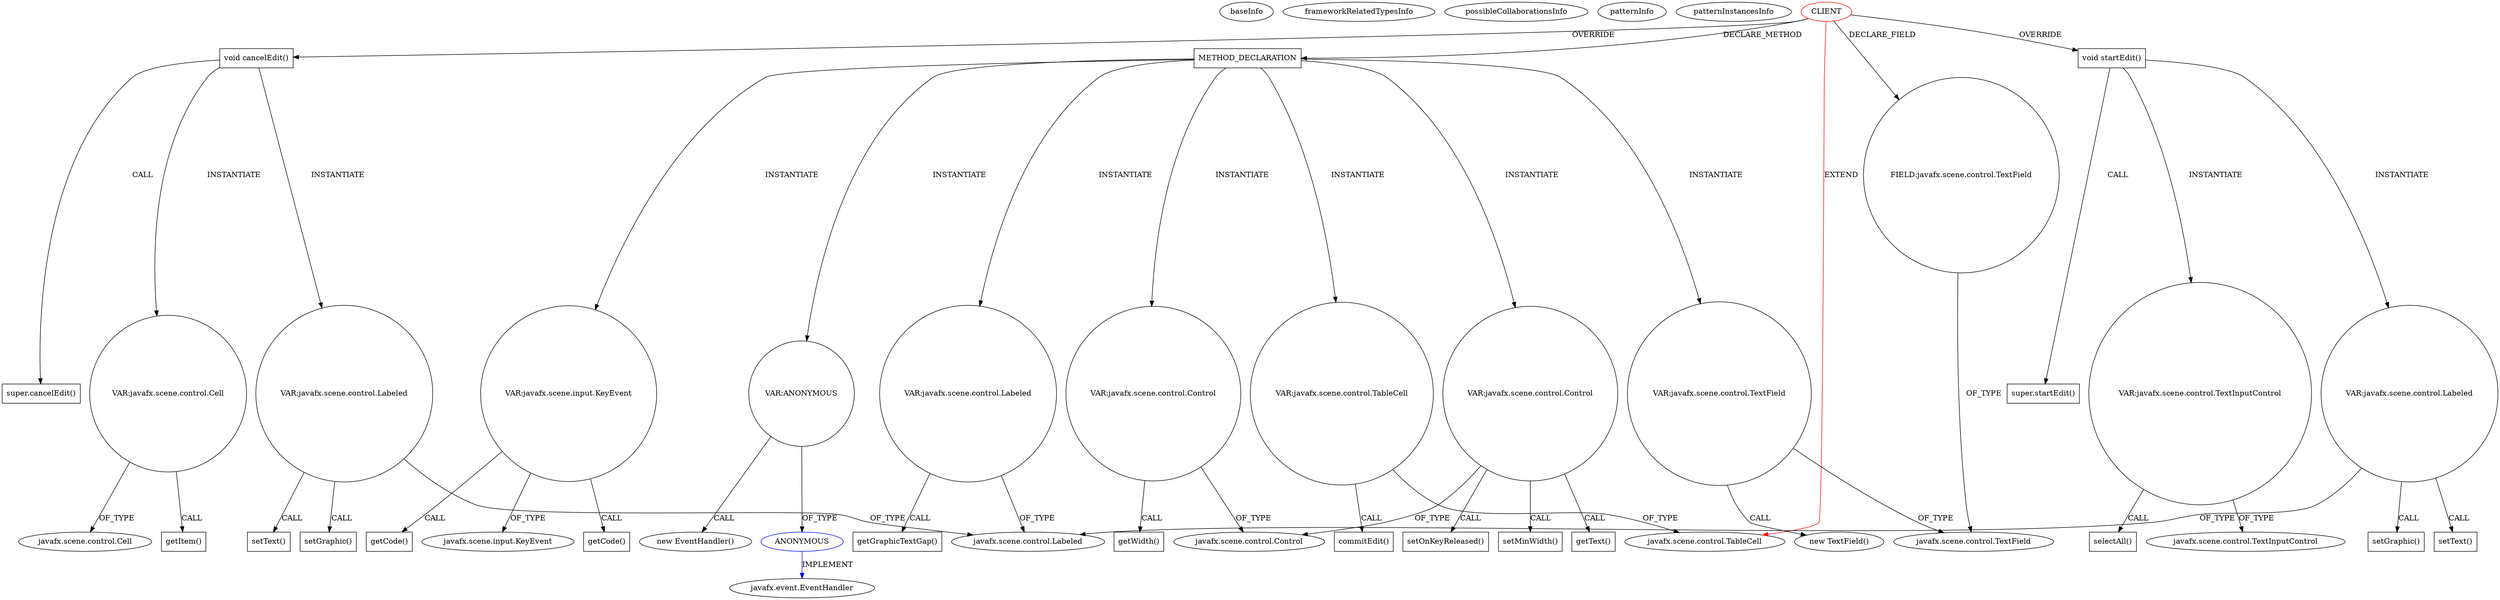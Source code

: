 digraph {
baseInfo[graphId=368,category="pattern",isAnonymous=false,possibleRelation=true]
frameworkRelatedTypesInfo[0="javafx.scene.control.TableCell"]
possibleCollaborationsInfo[0="368~INSTANTIATION-CLIENT_METHOD_DECLARATION-~javafx.scene.control.TableCell ~javafx.event.EventHandler ~false~true"]
patternInfo[frequency=4.0,patternRootClient=0]
patternInstancesInfo[0="hock323-eventManager~/hock323-eventManager/EventManager-master/src/eventManager/fx/EditingPrizeCell.java~EditingPrizeCell~3043",1="hock323-eventManager~/hock323-eventManager/EventManager-master/src/eventManager/fx/EditingStringAnnouncementCell.java~EditingStringAnnouncementCell~3048",2="gleba-cppoints~/gleba-cppoints/cppoints-master/src/cpapp/view/EditTableController.java~EditingCell~2755",3="JeremieAstray-studentScoreAnalysis~/JeremieAstray-studentScoreAnalysis/studentScoreAnalysis-master/src/com/jeremie/scoreAnalysis/view/ScoreEditingCell.java~ScoreEditingCell~619"]
8[label="javafx.scene.control.Labeled",vertexType="FRAMEWORK_CLASS_TYPE",isFrameworkType=false]
16[label="VAR:javafx.scene.control.Labeled",vertexType="VARIABLE_EXPRESION",isFrameworkType=false,shape=circle]
14[label="void cancelEdit()",vertexType="OVERRIDING_METHOD_DECLARATION",isFrameworkType=false,shape=box]
15[label="super.cancelEdit()",vertexType="SUPER_CALL",isFrameworkType=false,shape=box]
0[label="CLIENT",vertexType="ROOT_CLIENT_CLASS_DECLARATION",isFrameworkType=false,color=red]
1[label="javafx.scene.control.TableCell",vertexType="FRAMEWORK_CLASS_TYPE",isFrameworkType=false]
19[label="VAR:javafx.scene.control.Cell",vertexType="VARIABLE_EXPRESION",isFrameworkType=false,shape=circle]
20[label="getItem()",vertexType="INSIDE_CALL",isFrameworkType=false,shape=box]
45[label="METHOD_DECLARATION",vertexType="CLIENT_METHOD_DECLARATION",isFrameworkType=false,shape=box]
61[label="VAR:ANONYMOUS",vertexType="VARIABLE_EXPRESION",isFrameworkType=false,shape=circle]
62[label="ANONYMOUS",vertexType="REFERENCE_ANONYMOUS_DECLARATION",isFrameworkType=false,color=blue]
60[label="new EventHandler()",vertexType="CONSTRUCTOR_CALL",isFrameworkType=false]
23[label="setGraphic()",vertexType="INSIDE_CALL",isFrameworkType=false,shape=box]
4[label="void startEdit()",vertexType="OVERRIDING_METHOD_DECLARATION",isFrameworkType=false,shape=box]
17[label="setText()",vertexType="INSIDE_CALL",isFrameworkType=false,shape=box]
47[label="VAR:javafx.scene.control.TextField",vertexType="VARIABLE_EXPRESION",isFrameworkType=false,shape=circle]
3[label="javafx.scene.control.TextField",vertexType="FRAMEWORK_CLASS_TYPE",isFrameworkType=false]
63[label="javafx.event.EventHandler",vertexType="FRAMEWORK_INTERFACE_TYPE",isFrameworkType=false]
55[label="VAR:javafx.scene.control.Labeled",vertexType="VARIABLE_EXPRESION",isFrameworkType=false,shape=circle]
56[label="getGraphicTextGap()",vertexType="INSIDE_CALL",isFrameworkType=false,shape=box]
6[label="VAR:javafx.scene.control.Labeled",vertexType="VARIABLE_EXPRESION",isFrameworkType=false,shape=circle]
10[label="setGraphic()",vertexType="INSIDE_CALL",isFrameworkType=false,shape=box]
7[label="setText()",vertexType="INSIDE_CALL",isFrameworkType=false,shape=box]
5[label="super.startEdit()",vertexType="SUPER_CALL",isFrameworkType=false,shape=box]
11[label="VAR:javafx.scene.control.TextInputControl",vertexType="VARIABLE_EXPRESION",isFrameworkType=false,shape=circle]
12[label="selectAll()",vertexType="INSIDE_CALL",isFrameworkType=false,shape=box]
69[label="VAR:javafx.scene.control.TableCell",vertexType="VARIABLE_EXPRESION",isFrameworkType=false,shape=circle]
70[label="commitEdit()",vertexType="INSIDE_CALL",isFrameworkType=false,shape=box]
13[label="javafx.scene.control.TextInputControl",vertexType="FRAMEWORK_CLASS_TYPE",isFrameworkType=false]
49[label="VAR:javafx.scene.control.Control",vertexType="VARIABLE_EXPRESION",isFrameworkType=false,shape=circle]
51[label="javafx.scene.control.Control",vertexType="FRAMEWORK_CLASS_TYPE",isFrameworkType=false]
73[label="getText()",vertexType="INSIDE_CALL",isFrameworkType=false,shape=box]
59[label="setOnKeyReleased()",vertexType="INSIDE_CALL",isFrameworkType=false,shape=box]
50[label="setMinWidth()",vertexType="INSIDE_CALL",isFrameworkType=false,shape=box]
52[label="VAR:javafx.scene.control.Control",vertexType="VARIABLE_EXPRESION",isFrameworkType=false,shape=circle]
53[label="getWidth()",vertexType="INSIDE_CALL",isFrameworkType=false,shape=box]
46[label="new TextField()",vertexType="CONSTRUCTOR_CALL",isFrameworkType=false]
2[label="FIELD:javafx.scene.control.TextField",vertexType="FIELD_DECLARATION",isFrameworkType=false,shape=circle]
64[label="VAR:javafx.scene.input.KeyEvent",vertexType="VARIABLE_EXPRESION",isFrameworkType=false,shape=circle]
75[label="getCode()",vertexType="INSIDE_CALL",isFrameworkType=false,shape=box]
65[label="getCode()",vertexType="INSIDE_CALL",isFrameworkType=false,shape=box]
66[label="javafx.scene.input.KeyEvent",vertexType="FRAMEWORK_CLASS_TYPE",isFrameworkType=false]
21[label="javafx.scene.control.Cell",vertexType="FRAMEWORK_CLASS_TYPE",isFrameworkType=false]
45->55[label="INSTANTIATE"]
45->47[label="INSTANTIATE"]
49->73[label="CALL"]
62->63[label="IMPLEMENT",color=blue]
45->49[label="INSTANTIATE"]
64->65[label="CALL"]
14->16[label="INSTANTIATE"]
64->66[label="OF_TYPE"]
45->61[label="INSTANTIATE"]
0->1[label="EXTEND",color=red]
45->64[label="INSTANTIATE"]
47->3[label="OF_TYPE"]
69->1[label="OF_TYPE"]
45->52[label="INSTANTIATE"]
11->13[label="OF_TYPE"]
6->7[label="CALL"]
14->15[label="CALL"]
0->2[label="DECLARE_FIELD"]
16->23[label="CALL"]
49->51[label="OF_TYPE"]
0->45[label="DECLARE_METHOD"]
61->60[label="CALL"]
52->51[label="OF_TYPE"]
2->3[label="OF_TYPE"]
55->56[label="CALL"]
11->12[label="CALL"]
16->8[label="OF_TYPE"]
47->46[label="CALL"]
0->14[label="OVERRIDE"]
4->6[label="INSTANTIATE"]
6->8[label="OF_TYPE"]
0->4[label="OVERRIDE"]
69->70[label="CALL"]
49->50[label="CALL"]
64->75[label="CALL"]
55->8[label="OF_TYPE"]
19->20[label="CALL"]
6->10[label="CALL"]
19->21[label="OF_TYPE"]
4->5[label="CALL"]
45->69[label="INSTANTIATE"]
16->17[label="CALL"]
49->59[label="CALL"]
52->53[label="CALL"]
14->19[label="INSTANTIATE"]
61->62[label="OF_TYPE"]
4->11[label="INSTANTIATE"]
}
